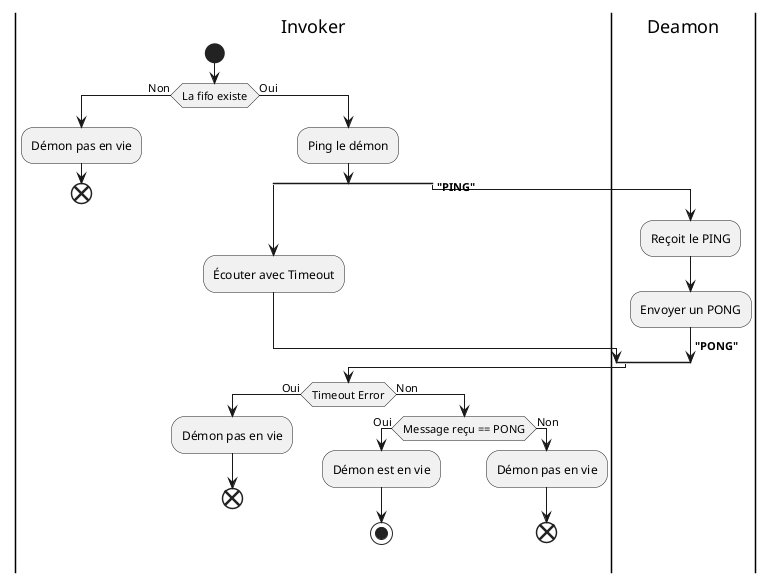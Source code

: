 @startuml 
-[hidden]->

|Invoker|
start 


if (La fifo existe) then (Non)
    :Démon pas en vie;
    end
else (Oui)
    :Ping le démon;
    split
        |Invoker|
        :Écouter avec Timeout;   
        |Deamon|      
    
    split again 
        -> <b>"PING";
        :Reçoit le PING;
        :Envoyer un PONG;
        -> <b>"PONG";
        
    end split

    |Invoker|
    if (Timeout Error) then (Oui)
        :Démon pas en vie;
        end

    else (Non)
        if (Message reçu == PONG) then (Oui)
            :Démon est en vie;
            stop
        else (Non)
            :Démon pas en vie;
            end
        endif 

    endif 
endif

@enduml 